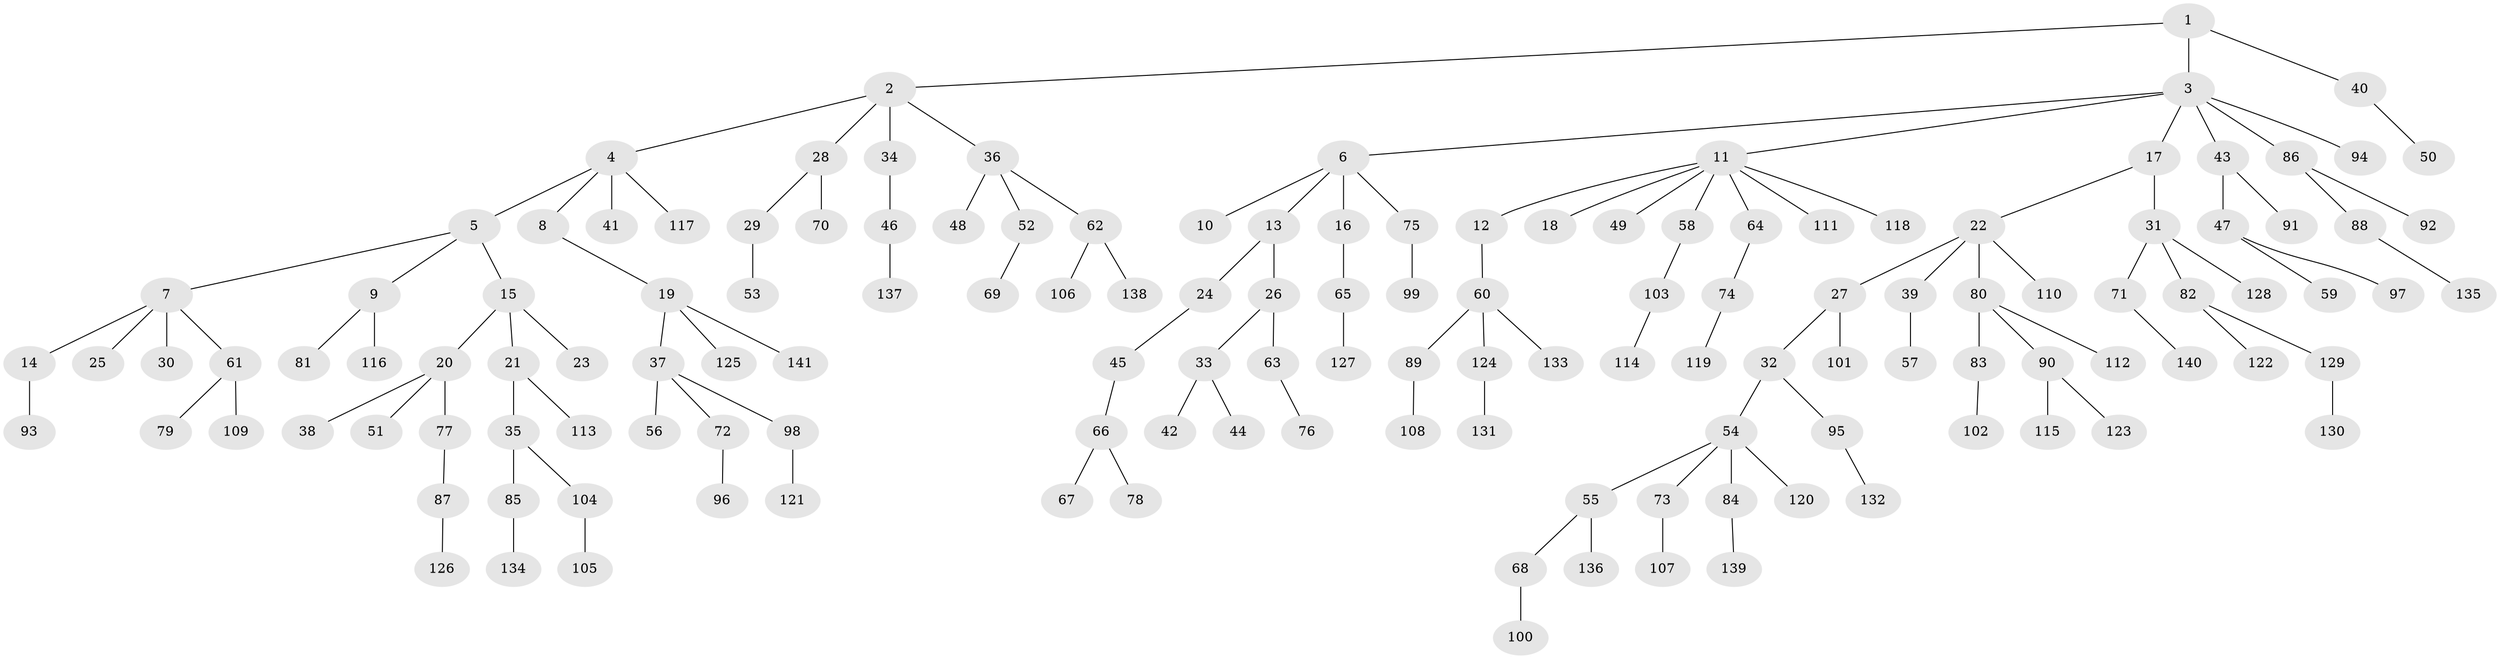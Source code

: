 // Generated by graph-tools (version 1.1) at 2025/15/03/09/25 04:15:38]
// undirected, 141 vertices, 140 edges
graph export_dot {
graph [start="1"]
  node [color=gray90,style=filled];
  1;
  2;
  3;
  4;
  5;
  6;
  7;
  8;
  9;
  10;
  11;
  12;
  13;
  14;
  15;
  16;
  17;
  18;
  19;
  20;
  21;
  22;
  23;
  24;
  25;
  26;
  27;
  28;
  29;
  30;
  31;
  32;
  33;
  34;
  35;
  36;
  37;
  38;
  39;
  40;
  41;
  42;
  43;
  44;
  45;
  46;
  47;
  48;
  49;
  50;
  51;
  52;
  53;
  54;
  55;
  56;
  57;
  58;
  59;
  60;
  61;
  62;
  63;
  64;
  65;
  66;
  67;
  68;
  69;
  70;
  71;
  72;
  73;
  74;
  75;
  76;
  77;
  78;
  79;
  80;
  81;
  82;
  83;
  84;
  85;
  86;
  87;
  88;
  89;
  90;
  91;
  92;
  93;
  94;
  95;
  96;
  97;
  98;
  99;
  100;
  101;
  102;
  103;
  104;
  105;
  106;
  107;
  108;
  109;
  110;
  111;
  112;
  113;
  114;
  115;
  116;
  117;
  118;
  119;
  120;
  121;
  122;
  123;
  124;
  125;
  126;
  127;
  128;
  129;
  130;
  131;
  132;
  133;
  134;
  135;
  136;
  137;
  138;
  139;
  140;
  141;
  1 -- 2;
  1 -- 3;
  1 -- 40;
  2 -- 4;
  2 -- 28;
  2 -- 34;
  2 -- 36;
  3 -- 6;
  3 -- 11;
  3 -- 17;
  3 -- 43;
  3 -- 86;
  3 -- 94;
  4 -- 5;
  4 -- 8;
  4 -- 41;
  4 -- 117;
  5 -- 7;
  5 -- 9;
  5 -- 15;
  6 -- 10;
  6 -- 13;
  6 -- 16;
  6 -- 75;
  7 -- 14;
  7 -- 25;
  7 -- 30;
  7 -- 61;
  8 -- 19;
  9 -- 81;
  9 -- 116;
  11 -- 12;
  11 -- 18;
  11 -- 49;
  11 -- 58;
  11 -- 64;
  11 -- 111;
  11 -- 118;
  12 -- 60;
  13 -- 24;
  13 -- 26;
  14 -- 93;
  15 -- 20;
  15 -- 21;
  15 -- 23;
  16 -- 65;
  17 -- 22;
  17 -- 31;
  19 -- 37;
  19 -- 125;
  19 -- 141;
  20 -- 38;
  20 -- 51;
  20 -- 77;
  21 -- 35;
  21 -- 113;
  22 -- 27;
  22 -- 39;
  22 -- 80;
  22 -- 110;
  24 -- 45;
  26 -- 33;
  26 -- 63;
  27 -- 32;
  27 -- 101;
  28 -- 29;
  28 -- 70;
  29 -- 53;
  31 -- 71;
  31 -- 82;
  31 -- 128;
  32 -- 54;
  32 -- 95;
  33 -- 42;
  33 -- 44;
  34 -- 46;
  35 -- 85;
  35 -- 104;
  36 -- 48;
  36 -- 52;
  36 -- 62;
  37 -- 56;
  37 -- 72;
  37 -- 98;
  39 -- 57;
  40 -- 50;
  43 -- 47;
  43 -- 91;
  45 -- 66;
  46 -- 137;
  47 -- 59;
  47 -- 97;
  52 -- 69;
  54 -- 55;
  54 -- 73;
  54 -- 84;
  54 -- 120;
  55 -- 68;
  55 -- 136;
  58 -- 103;
  60 -- 89;
  60 -- 124;
  60 -- 133;
  61 -- 79;
  61 -- 109;
  62 -- 106;
  62 -- 138;
  63 -- 76;
  64 -- 74;
  65 -- 127;
  66 -- 67;
  66 -- 78;
  68 -- 100;
  71 -- 140;
  72 -- 96;
  73 -- 107;
  74 -- 119;
  75 -- 99;
  77 -- 87;
  80 -- 83;
  80 -- 90;
  80 -- 112;
  82 -- 122;
  82 -- 129;
  83 -- 102;
  84 -- 139;
  85 -- 134;
  86 -- 88;
  86 -- 92;
  87 -- 126;
  88 -- 135;
  89 -- 108;
  90 -- 115;
  90 -- 123;
  95 -- 132;
  98 -- 121;
  103 -- 114;
  104 -- 105;
  124 -- 131;
  129 -- 130;
}
